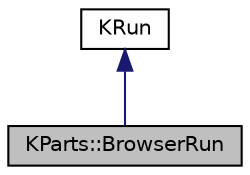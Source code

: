 digraph "KParts::BrowserRun"
{
  edge [fontname="Helvetica",fontsize="10",labelfontname="Helvetica",labelfontsize="10"];
  node [fontname="Helvetica",fontsize="10",shape=record];
  Node0 [label="KParts::BrowserRun",height=0.2,width=0.4,color="black", fillcolor="grey75", style="filled", fontcolor="black"];
  Node1 -> Node0 [dir="back",color="midnightblue",fontsize="10",style="solid",fontname="Helvetica"];
  Node1 [label="KRun",height=0.2,width=0.4,color="black", fillcolor="white", style="filled",URL="D:/Users/anthony/Documents/MINGW-KDE-Frameworks/frameworks/kio-5.26.0/html/KIO.tags$classKRun.html"];
}
